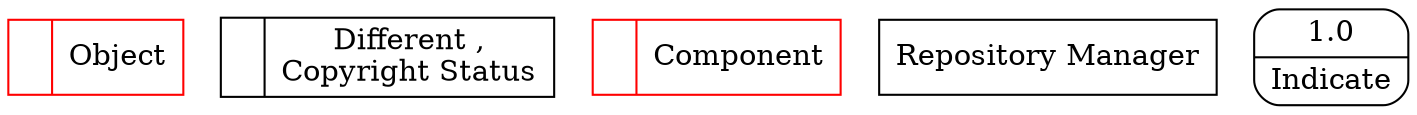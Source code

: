 digraph dfd2{ 
node[shape=record]
200 [label="<f0>  |<f1> Object " color=red];
201 [label="<f0>  |<f1> Different ,\nCopyright Status " ];
202 [label="<f0>  |<f1> Component " color=red];
203 [label="Repository Manager" shape=box];
204 [label="{<f0> 1.0|<f1> Indicate }" shape=Mrecord];
}